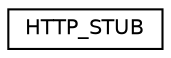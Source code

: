 digraph "Graphical Class Hierarchy"
{
  edge [fontname="Helvetica",fontsize="10",labelfontname="Helvetica",labelfontsize="10"];
  node [fontname="Helvetica",fontsize="10",shape=record];
  rankdir="LR";
  Node1 [label="HTTP_STUB",height=0.2,width=0.4,color="black", fillcolor="white", style="filled",URL="$struct_h_t_t_p___s_t_u_b.html"];
}
